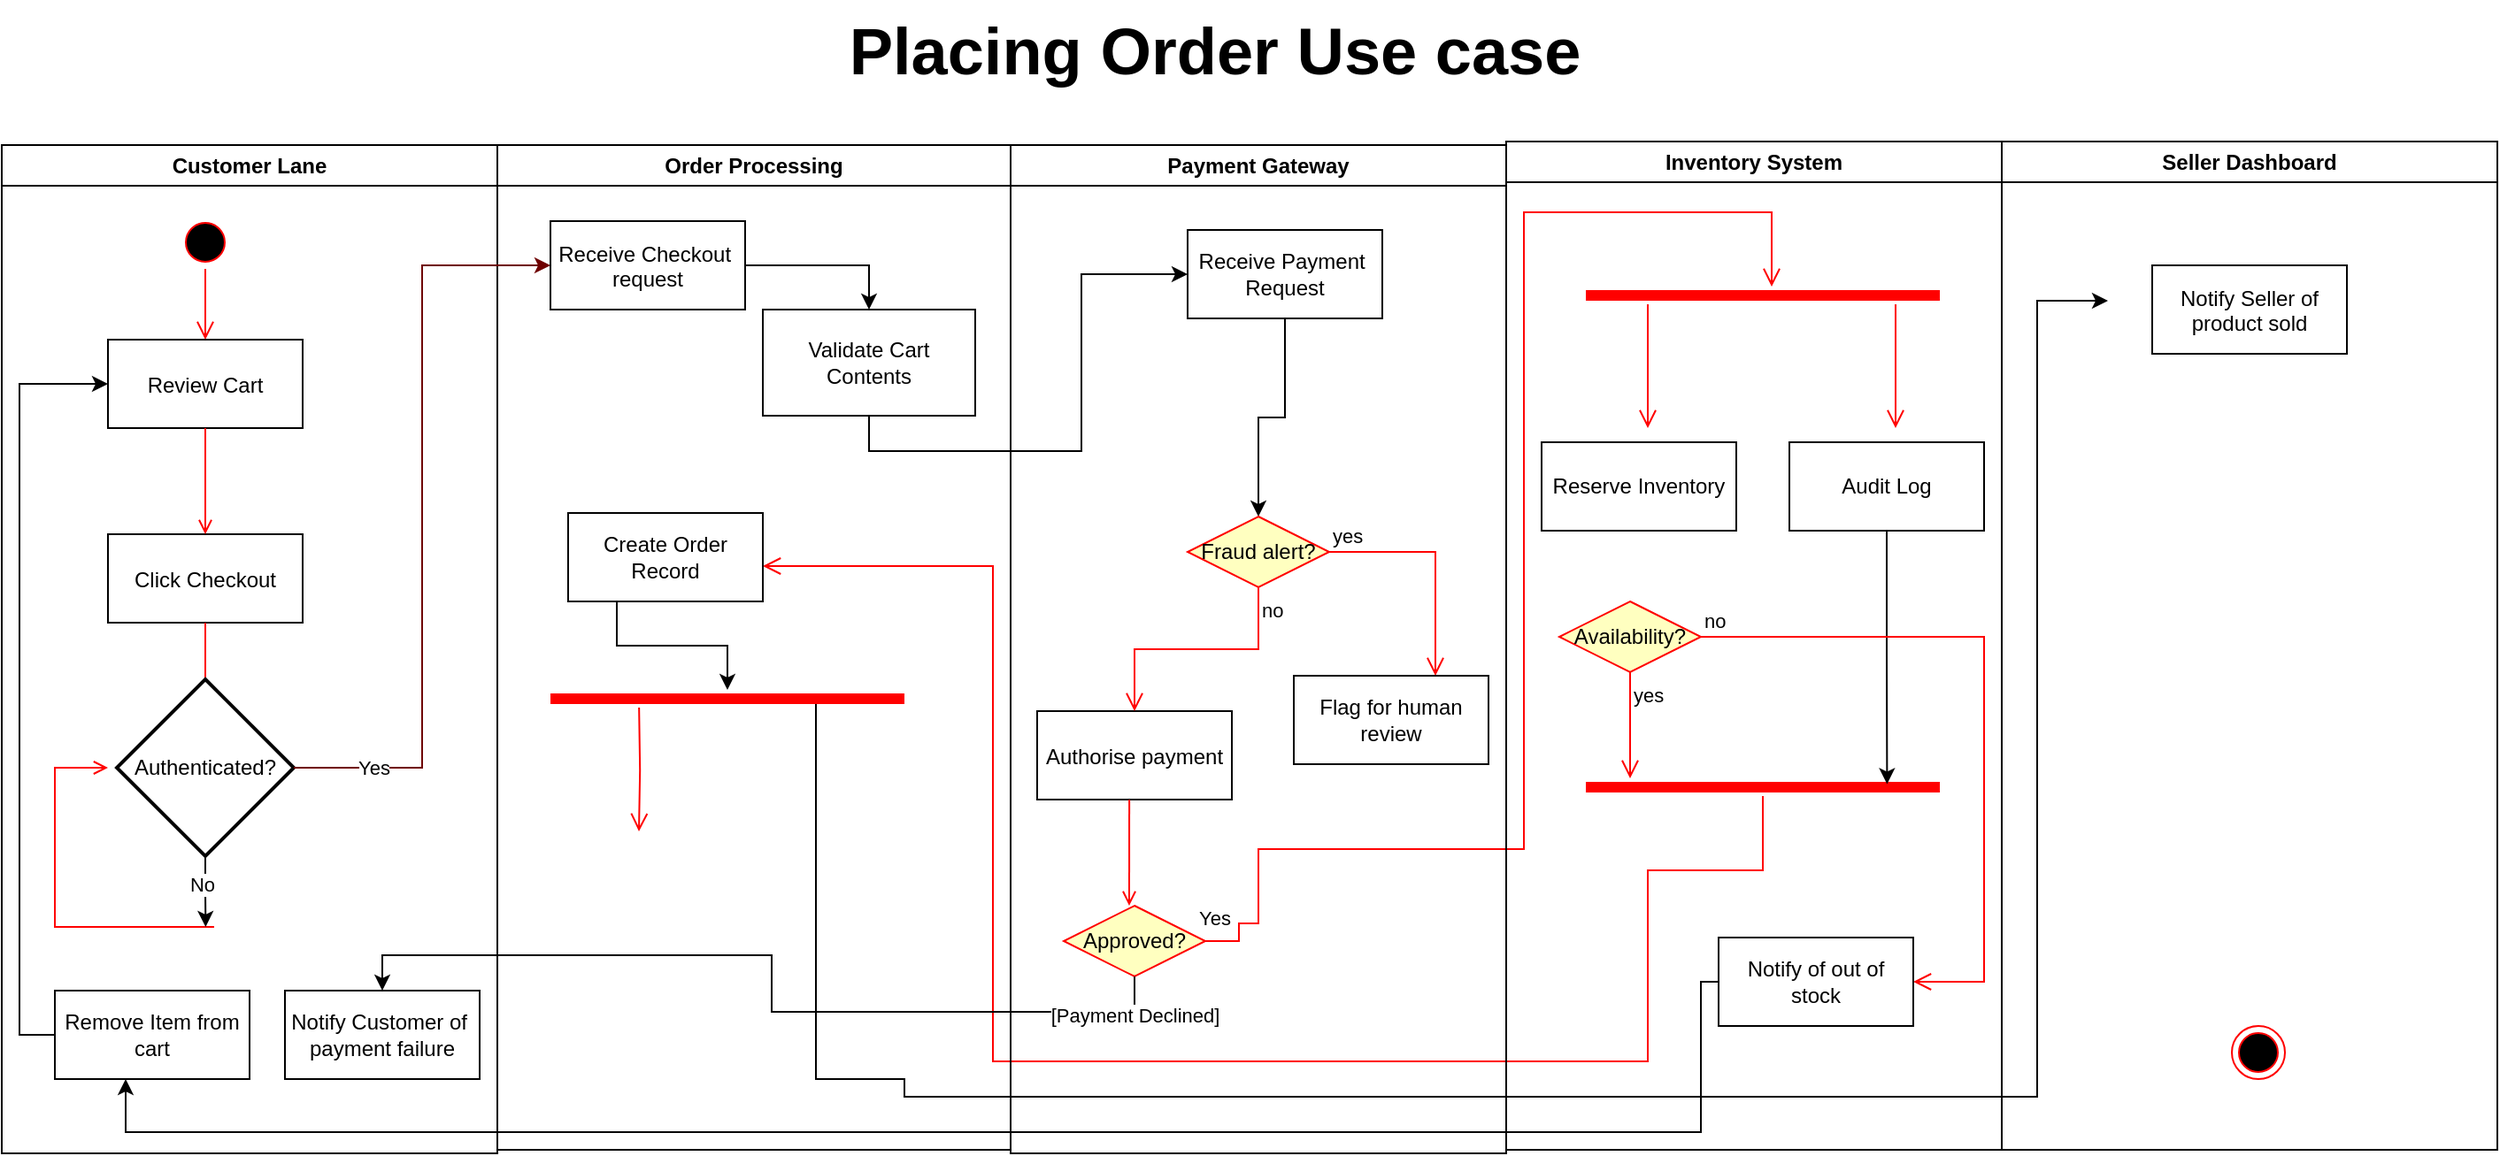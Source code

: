 <mxfile version="26.2.14">
  <diagram name="Page-1" id="e7e014a7-5840-1c2e-5031-d8a46d1fe8dd">
    <mxGraphModel dx="1455" dy="918" grid="1" gridSize="10" guides="1" tooltips="1" connect="1" arrows="1" fold="1" page="1" pageScale="1" pageWidth="1169" pageHeight="826" background="none" math="0" shadow="0">
      <root>
        <mxCell id="0" />
        <mxCell id="1" parent="0" />
        <mxCell id="2" value="Customer Lane" style="swimlane;whiteSpace=wrap" parent="1" vertex="1">
          <mxGeometry x="530" y="82" width="280" height="570" as="geometry" />
        </mxCell>
        <mxCell id="5" value="" style="ellipse;shape=startState;fillColor=#000000;strokeColor=#ff0000;" parent="2" vertex="1">
          <mxGeometry x="100" y="40" width="30" height="30" as="geometry" />
        </mxCell>
        <mxCell id="6" value="" style="edgeStyle=elbowEdgeStyle;elbow=horizontal;verticalAlign=bottom;endArrow=open;endSize=8;strokeColor=#FF0000;endFill=1;rounded=0" parent="2" source="5" target="7" edge="1">
          <mxGeometry x="100" y="40" as="geometry">
            <mxPoint x="115" y="110" as="targetPoint" />
          </mxGeometry>
        </mxCell>
        <mxCell id="7" value="Review Cart" style="" parent="2" vertex="1">
          <mxGeometry x="60" y="110" width="110" height="50" as="geometry" />
        </mxCell>
        <mxCell id="8" value="Click Checkout" style="" parent="2" vertex="1">
          <mxGeometry x="60" y="220" width="110" height="50" as="geometry" />
        </mxCell>
        <mxCell id="9" value="" style="endArrow=open;strokeColor=#FF0000;endFill=1;rounded=0" parent="2" source="7" target="8" edge="1">
          <mxGeometry relative="1" as="geometry" />
        </mxCell>
        <mxCell id="11" value="" style="endArrow=open;strokeColor=#FF0000;endFill=1;rounded=0" parent="2" source="8" edge="1">
          <mxGeometry relative="1" as="geometry">
            <mxPoint x="115.0" y="325" as="targetPoint" />
          </mxGeometry>
        </mxCell>
        <mxCell id="12" value="" style="edgeStyle=elbowEdgeStyle;elbow=horizontal;strokeColor=#FF0000;endArrow=open;endFill=1;rounded=0;" parent="2" edge="1">
          <mxGeometry width="100" height="100" relative="1" as="geometry">
            <mxPoint x="120" y="442" as="sourcePoint" />
            <mxPoint x="60" y="352" as="targetPoint" />
            <Array as="points">
              <mxPoint x="30" y="398" />
            </Array>
          </mxGeometry>
        </mxCell>
        <mxCell id="ocmlmnkPLiXoLDkhKhnW-62" style="edgeStyle=orthogonalEdgeStyle;rounded=0;orthogonalLoop=1;jettySize=auto;html=1;exitX=0.5;exitY=1;exitDx=0;exitDy=0;exitPerimeter=0;" parent="2" source="ocmlmnkPLiXoLDkhKhnW-50" edge="1">
          <mxGeometry relative="1" as="geometry">
            <mxPoint x="115.19" y="442" as="targetPoint" />
          </mxGeometry>
        </mxCell>
        <mxCell id="agEznNJqok29zz3Ys2b5-102" value="No" style="edgeLabel;html=1;align=center;verticalAlign=middle;resizable=0;points=[];" vertex="1" connectable="0" parent="ocmlmnkPLiXoLDkhKhnW-62">
          <mxGeometry x="-0.23" y="-2" relative="1" as="geometry">
            <mxPoint as="offset" />
          </mxGeometry>
        </mxCell>
        <mxCell id="ocmlmnkPLiXoLDkhKhnW-50" value="Authenticated?" style="strokeWidth=2;html=1;shape=mxgraph.flowchart.decision;whiteSpace=wrap;" parent="2" vertex="1">
          <mxGeometry x="65" y="302" width="100" height="100" as="geometry" />
        </mxCell>
        <mxCell id="agEznNJqok29zz3Ys2b5-103" style="edgeStyle=orthogonalEdgeStyle;rounded=0;orthogonalLoop=1;jettySize=auto;html=1;exitX=0;exitY=0.5;exitDx=0;exitDy=0;entryX=0;entryY=0.5;entryDx=0;entryDy=0;" edge="1" parent="2" source="agEznNJqok29zz3Ys2b5-100" target="7">
          <mxGeometry relative="1" as="geometry">
            <Array as="points">
              <mxPoint x="10" y="503" />
              <mxPoint x="10" y="135" />
            </Array>
          </mxGeometry>
        </mxCell>
        <mxCell id="agEznNJqok29zz3Ys2b5-100" value="Remove Item from cart" style="html=1;whiteSpace=wrap;" vertex="1" parent="2">
          <mxGeometry x="30" y="478" width="110" height="50" as="geometry" />
        </mxCell>
        <mxCell id="agEznNJqok29zz3Ys2b5-88" value="Notify Customer of&amp;nbsp;&lt;div&gt;payment failure&lt;/div&gt;" style="html=1;whiteSpace=wrap;" vertex="1" parent="2">
          <mxGeometry x="160" y="478" width="110" height="50" as="geometry" />
        </mxCell>
        <mxCell id="4" value="Inventory System" style="swimlane;whiteSpace=wrap" parent="1" vertex="1">
          <mxGeometry x="1380" y="80" width="280" height="570" as="geometry" />
        </mxCell>
        <mxCell id="agEznNJqok29zz3Ys2b5-51" value="Reserve Inventory" style="html=1;whiteSpace=wrap;" vertex="1" parent="4">
          <mxGeometry x="20" y="170" width="110" height="50" as="geometry" />
        </mxCell>
        <mxCell id="agEznNJqok29zz3Ys2b5-74" value="" style="shape=line;html=1;strokeWidth=6;strokeColor=#ff0000;" vertex="1" parent="4">
          <mxGeometry x="45" y="82" width="200" height="10" as="geometry" />
        </mxCell>
        <mxCell id="agEznNJqok29zz3Ys2b5-75" value="" style="edgeStyle=orthogonalEdgeStyle;html=1;verticalAlign=bottom;endArrow=open;endSize=8;strokeColor=#ff0000;rounded=0;" edge="1" parent="4">
          <mxGeometry relative="1" as="geometry">
            <mxPoint x="80" y="162" as="targetPoint" />
            <mxPoint x="80.0" y="92" as="sourcePoint" />
          </mxGeometry>
        </mxCell>
        <mxCell id="agEznNJqok29zz3Ys2b5-76" value="" style="edgeStyle=orthogonalEdgeStyle;html=1;verticalAlign=bottom;endArrow=open;endSize=8;strokeColor=#ff0000;rounded=0;" edge="1" parent="4">
          <mxGeometry relative="1" as="geometry">
            <mxPoint x="220" y="162" as="targetPoint" />
            <mxPoint x="220.0" y="92" as="sourcePoint" />
          </mxGeometry>
        </mxCell>
        <mxCell id="agEznNJqok29zz3Ys2b5-77" value="Audit Log" style="html=1;whiteSpace=wrap;" vertex="1" parent="4">
          <mxGeometry x="160" y="170" width="110" height="50" as="geometry" />
        </mxCell>
        <mxCell id="agEznNJqok29zz3Ys2b5-67" value="" style="edgeStyle=orthogonalEdgeStyle;html=1;align=left;verticalAlign=bottom;endArrow=open;endSize=8;strokeColor=#ff0000;rounded=0;" edge="1" parent="4" target="agEznNJqok29zz3Ys2b5-74">
          <mxGeometry x="-1" relative="1" as="geometry">
            <mxPoint x="150" y="50" as="targetPoint" />
            <mxPoint x="-180.0" y="452.0" as="sourcePoint" />
            <Array as="points">
              <mxPoint x="-151" y="452" />
              <mxPoint x="-151" y="442" />
              <mxPoint x="-140" y="442" />
              <mxPoint x="-140" y="400" />
              <mxPoint x="10" y="400" />
              <mxPoint x="10" y="40" />
              <mxPoint x="150" y="40" />
            </Array>
          </mxGeometry>
        </mxCell>
        <mxCell id="agEznNJqok29zz3Ys2b5-70" value="Yes" style="edgeLabel;html=1;align=center;verticalAlign=middle;resizable=0;points=[];" vertex="1" connectable="0" parent="agEznNJqok29zz3Ys2b5-67">
          <mxGeometry x="-0.217" y="1" relative="1" as="geometry">
            <mxPoint x="-174" y="104" as="offset" />
          </mxGeometry>
        </mxCell>
        <mxCell id="agEznNJqok29zz3Ys2b5-81" value="" style="shape=line;html=1;strokeWidth=6;strokeColor=#ff0000;" vertex="1" parent="4">
          <mxGeometry x="45" y="360" width="200" height="10" as="geometry" />
        </mxCell>
        <mxCell id="agEznNJqok29zz3Ys2b5-82" value="" style="edgeStyle=orthogonalEdgeStyle;html=1;verticalAlign=bottom;endArrow=open;endSize=8;strokeColor=#ff0000;rounded=0;" edge="1" source="agEznNJqok29zz3Ys2b5-81" parent="4">
          <mxGeometry relative="1" as="geometry">
            <mxPoint x="-420" y="240" as="targetPoint" />
            <Array as="points">
              <mxPoint x="145" y="412" />
              <mxPoint x="80" y="412" />
              <mxPoint x="80" y="520" />
              <mxPoint x="-290" y="520" />
              <mxPoint x="-290" y="240" />
            </Array>
          </mxGeometry>
        </mxCell>
        <mxCell id="agEznNJqok29zz3Ys2b5-84" style="edgeStyle=orthogonalEdgeStyle;rounded=0;orthogonalLoop=1;jettySize=auto;html=1;exitX=0.5;exitY=1;exitDx=0;exitDy=0;entryX=0.851;entryY=0.324;entryDx=0;entryDy=0;entryPerimeter=0;" edge="1" parent="4" source="agEznNJqok29zz3Ys2b5-77" target="agEznNJqok29zz3Ys2b5-81">
          <mxGeometry relative="1" as="geometry" />
        </mxCell>
        <mxCell id="agEznNJqok29zz3Ys2b5-93" value="Availability?" style="rhombus;whiteSpace=wrap;html=1;fontColor=#000000;fillColor=#ffffc0;strokeColor=#ff0000;" vertex="1" parent="4">
          <mxGeometry x="30" y="260" width="80" height="40" as="geometry" />
        </mxCell>
        <mxCell id="agEznNJqok29zz3Ys2b5-94" value="no" style="edgeStyle=orthogonalEdgeStyle;html=1;align=left;verticalAlign=bottom;endArrow=open;endSize=8;strokeColor=#ff0000;rounded=0;entryX=1;entryY=0.5;entryDx=0;entryDy=0;" edge="1" source="agEznNJqok29zz3Ys2b5-93" parent="4" target="agEznNJqok29zz3Ys2b5-98">
          <mxGeometry x="-1" relative="1" as="geometry">
            <mxPoint x="260" y="480" as="targetPoint" />
            <Array as="points">
              <mxPoint x="270" y="280" />
              <mxPoint x="270" y="475" />
            </Array>
          </mxGeometry>
        </mxCell>
        <mxCell id="agEznNJqok29zz3Ys2b5-95" value="yes" style="edgeStyle=orthogonalEdgeStyle;html=1;align=left;verticalAlign=top;endArrow=open;endSize=8;strokeColor=#ff0000;rounded=0;" edge="1" source="agEznNJqok29zz3Ys2b5-93" parent="4">
          <mxGeometry x="-1" relative="1" as="geometry">
            <mxPoint x="70" y="360" as="targetPoint" />
          </mxGeometry>
        </mxCell>
        <mxCell id="agEznNJqok29zz3Ys2b5-99" style="edgeStyle=orthogonalEdgeStyle;rounded=0;orthogonalLoop=1;jettySize=auto;html=1;exitX=0;exitY=0.5;exitDx=0;exitDy=0;" edge="1" parent="4" source="agEznNJqok29zz3Ys2b5-98">
          <mxGeometry relative="1" as="geometry">
            <mxPoint x="-780" y="530" as="targetPoint" />
            <Array as="points">
              <mxPoint x="110" y="475" />
              <mxPoint x="110" y="560" />
              <mxPoint x="-780" y="560" />
            </Array>
          </mxGeometry>
        </mxCell>
        <mxCell id="agEznNJqok29zz3Ys2b5-98" value="Notify of out of stock" style="html=1;whiteSpace=wrap;" vertex="1" parent="4">
          <mxGeometry x="120" y="450" width="110" height="50" as="geometry" />
        </mxCell>
        <mxCell id="ocmlmnkPLiXoLDkhKhnW-51" value="Order Processing" style="swimlane;whiteSpace=wrap;html=1;" parent="1" vertex="1">
          <mxGeometry x="810" y="82" width="290" height="568" as="geometry" />
        </mxCell>
        <mxCell id="ocmlmnkPLiXoLDkhKhnW-76" style="edgeStyle=orthogonalEdgeStyle;rounded=0;orthogonalLoop=1;jettySize=auto;html=1;exitX=1;exitY=0.5;exitDx=0;exitDy=0;entryX=0.5;entryY=0;entryDx=0;entryDy=0;" parent="ocmlmnkPLiXoLDkhKhnW-51" source="ocmlmnkPLiXoLDkhKhnW-58" target="ocmlmnkPLiXoLDkhKhnW-60" edge="1">
          <mxGeometry relative="1" as="geometry" />
        </mxCell>
        <mxCell id="ocmlmnkPLiXoLDkhKhnW-58" value="Receive Checkout &#xa;request" style="" parent="ocmlmnkPLiXoLDkhKhnW-51" vertex="1">
          <mxGeometry x="30" y="43" width="110" height="50" as="geometry" />
        </mxCell>
        <mxCell id="ocmlmnkPLiXoLDkhKhnW-60" value="Validate Cart Contents" style="whiteSpace=wrap;html=1;" parent="ocmlmnkPLiXoLDkhKhnW-51" vertex="1">
          <mxGeometry x="150" y="93" width="120" height="60" as="geometry" />
        </mxCell>
        <mxCell id="agEznNJqok29zz3Ys2b5-112" style="edgeStyle=orthogonalEdgeStyle;rounded=0;orthogonalLoop=1;jettySize=auto;html=1;exitX=0.25;exitY=1;exitDx=0;exitDy=0;" edge="1" parent="ocmlmnkPLiXoLDkhKhnW-51" source="agEznNJqok29zz3Ys2b5-73" target="agEznNJqok29zz3Ys2b5-110">
          <mxGeometry relative="1" as="geometry" />
        </mxCell>
        <mxCell id="agEznNJqok29zz3Ys2b5-73" value="Create Order&lt;div&gt;Record&lt;/div&gt;" style="html=1;whiteSpace=wrap;" vertex="1" parent="ocmlmnkPLiXoLDkhKhnW-51">
          <mxGeometry x="40" y="208" width="110" height="50" as="geometry" />
        </mxCell>
        <mxCell id="agEznNJqok29zz3Ys2b5-113" style="edgeStyle=orthogonalEdgeStyle;rounded=0;orthogonalLoop=1;jettySize=auto;html=1;exitX=0.75;exitY=0.5;exitDx=0;exitDy=0;exitPerimeter=0;" edge="1" parent="ocmlmnkPLiXoLDkhKhnW-51" source="agEznNJqok29zz3Ys2b5-110">
          <mxGeometry relative="1" as="geometry">
            <mxPoint x="910" y="88" as="targetPoint" />
            <Array as="points">
              <mxPoint x="180" y="528" />
              <mxPoint x="230" y="528" />
              <mxPoint x="230" y="538" />
              <mxPoint x="870" y="538" />
              <mxPoint x="870" y="88" />
            </Array>
          </mxGeometry>
        </mxCell>
        <mxCell id="agEznNJqok29zz3Ys2b5-110" value="" style="shape=line;html=1;strokeWidth=6;strokeColor=#ff0000;" vertex="1" parent="ocmlmnkPLiXoLDkhKhnW-51">
          <mxGeometry x="30" y="308" width="200" height="10" as="geometry" />
        </mxCell>
        <mxCell id="agEznNJqok29zz3Ys2b5-111" value="" style="edgeStyle=orthogonalEdgeStyle;html=1;verticalAlign=bottom;endArrow=open;endSize=8;strokeColor=#ff0000;rounded=0;" edge="1" parent="ocmlmnkPLiXoLDkhKhnW-51">
          <mxGeometry relative="1" as="geometry">
            <mxPoint x="80" y="388" as="targetPoint" />
            <mxPoint x="80.077" y="318" as="sourcePoint" />
          </mxGeometry>
        </mxCell>
        <mxCell id="ocmlmnkPLiXoLDkhKhnW-54" style="edgeStyle=orthogonalEdgeStyle;rounded=0;orthogonalLoop=1;jettySize=auto;html=1;fillColor=#a20025;strokeColor=#6F0000;entryX=0;entryY=0.5;entryDx=0;entryDy=0;" parent="1" source="ocmlmnkPLiXoLDkhKhnW-50" target="ocmlmnkPLiXoLDkhKhnW-58" edge="1">
          <mxGeometry relative="1" as="geometry">
            <mxPoint x="756" y="332" as="targetPoint" />
          </mxGeometry>
        </mxCell>
        <mxCell id="ocmlmnkPLiXoLDkhKhnW-59" value="Yes" style="edgeLabel;html=1;align=center;verticalAlign=middle;resizable=0;points=[];" parent="ocmlmnkPLiXoLDkhKhnW-54" vertex="1" connectable="0">
          <mxGeometry x="-0.891" y="-3" relative="1" as="geometry">
            <mxPoint x="21" y="-3" as="offset" />
          </mxGeometry>
        </mxCell>
        <mxCell id="TGFcMOlXtu1Z5XWhOxLF-43" value="Payment Gateway" style="swimlane;whiteSpace=wrap" parent="1" vertex="1">
          <mxGeometry x="1100" y="82" width="280" height="570" as="geometry" />
        </mxCell>
        <mxCell id="TGFcMOlXtu1Z5XWhOxLF-44" value="Authorise payment" style="" parent="TGFcMOlXtu1Z5XWhOxLF-43" vertex="1">
          <mxGeometry x="15" y="320" width="110" height="50" as="geometry" />
        </mxCell>
        <mxCell id="TGFcMOlXtu1Z5XWhOxLF-48" value="" style="endArrow=open;strokeColor=#FF0000;endFill=1;rounded=0" parent="TGFcMOlXtu1Z5XWhOxLF-43" edge="1">
          <mxGeometry relative="1" as="geometry">
            <mxPoint x="67.056" y="370" as="sourcePoint" />
            <mxPoint x="67" y="430" as="targetPoint" />
          </mxGeometry>
        </mxCell>
        <mxCell id="TGFcMOlXtu1Z5XWhOxLF-58" style="edgeStyle=orthogonalEdgeStyle;rounded=0;orthogonalLoop=1;jettySize=auto;html=1;exitX=0.5;exitY=1;exitDx=0;exitDy=0;entryX=0.5;entryY=0;entryDx=0;entryDy=0;" parent="TGFcMOlXtu1Z5XWhOxLF-43" source="TGFcMOlXtu1Z5XWhOxLF-51" target="TGFcMOlXtu1Z5XWhOxLF-55" edge="1">
          <mxGeometry relative="1" as="geometry" />
        </mxCell>
        <mxCell id="TGFcMOlXtu1Z5XWhOxLF-51" value="Receive Payment&amp;nbsp;&lt;div&gt;Request&lt;/div&gt;" style="html=1;whiteSpace=wrap;" parent="TGFcMOlXtu1Z5XWhOxLF-43" vertex="1">
          <mxGeometry x="100" y="48" width="110" height="50" as="geometry" />
        </mxCell>
        <mxCell id="TGFcMOlXtu1Z5XWhOxLF-55" value="Fraud alert?" style="rhombus;whiteSpace=wrap;html=1;fontColor=#000000;fillColor=#ffffc0;strokeColor=#ff0000;" parent="TGFcMOlXtu1Z5XWhOxLF-43" vertex="1">
          <mxGeometry x="100" y="210" width="80" height="40" as="geometry" />
        </mxCell>
        <mxCell id="TGFcMOlXtu1Z5XWhOxLF-56" value="yes" style="edgeStyle=orthogonalEdgeStyle;html=1;align=left;verticalAlign=bottom;endArrow=open;endSize=8;strokeColor=#ff0000;rounded=0;" parent="TGFcMOlXtu1Z5XWhOxLF-43" source="TGFcMOlXtu1Z5XWhOxLF-55" edge="1">
          <mxGeometry x="-1" relative="1" as="geometry">
            <mxPoint x="240" y="300" as="targetPoint" />
            <Array as="points">
              <mxPoint x="240" y="230" />
            </Array>
          </mxGeometry>
        </mxCell>
        <mxCell id="TGFcMOlXtu1Z5XWhOxLF-57" value="no" style="edgeStyle=orthogonalEdgeStyle;html=1;align=left;verticalAlign=top;endArrow=open;endSize=8;strokeColor=#ff0000;rounded=0;entryX=0.5;entryY=0;entryDx=0;entryDy=0;" parent="TGFcMOlXtu1Z5XWhOxLF-43" source="TGFcMOlXtu1Z5XWhOxLF-55" target="TGFcMOlXtu1Z5XWhOxLF-44" edge="1">
          <mxGeometry x="-1" relative="1" as="geometry">
            <mxPoint x="140" y="320" as="targetPoint" />
          </mxGeometry>
        </mxCell>
        <mxCell id="TGFcMOlXtu1Z5XWhOxLF-59" value="Flag for human review" style="html=1;whiteSpace=wrap;" parent="TGFcMOlXtu1Z5XWhOxLF-43" vertex="1">
          <mxGeometry x="160" y="300" width="110" height="50" as="geometry" />
        </mxCell>
        <mxCell id="TGFcMOlXtu1Z5XWhOxLF-62" value="Approved?" style="rhombus;whiteSpace=wrap;html=1;fontColor=#000000;fillColor=#ffffc0;strokeColor=#ff0000;" parent="TGFcMOlXtu1Z5XWhOxLF-43" vertex="1">
          <mxGeometry x="30" y="430" width="80" height="40" as="geometry" />
        </mxCell>
        <mxCell id="agEznNJqok29zz3Ys2b5-41" value="Seller Dashboard" style="swimlane;whiteSpace=wrap" vertex="1" parent="1">
          <mxGeometry x="1660" y="80" width="280" height="570" as="geometry" />
        </mxCell>
        <mxCell id="agEznNJqok29zz3Ys2b5-42" value="Notify Seller of&#xa;product sold" style="" vertex="1" parent="agEznNJqok29zz3Ys2b5-41">
          <mxGeometry x="85" y="70" width="110" height="50" as="geometry" />
        </mxCell>
        <mxCell id="agEznNJqok29zz3Ys2b5-45" value="" style="ellipse;shape=endState;fillColor=#000000;strokeColor=#ff0000" vertex="1" parent="agEznNJqok29zz3Ys2b5-41">
          <mxGeometry x="130" y="500" width="30" height="30" as="geometry" />
        </mxCell>
        <mxCell id="agEznNJqok29zz3Ys2b5-47" value="Placing Order Use case" style="text;html=1;align=center;verticalAlign=middle;resizable=0;points=[];autosize=1;strokeColor=none;fillColor=none;fontSize=37;fontStyle=1" vertex="1" parent="1">
          <mxGeometry x="1010" width="410" height="60" as="geometry" />
        </mxCell>
        <mxCell id="ocmlmnkPLiXoLDkhKhnW-65" style="edgeStyle=orthogonalEdgeStyle;rounded=0;orthogonalLoop=1;jettySize=auto;html=1;exitX=0.5;exitY=1;exitDx=0;exitDy=0;entryX=0;entryY=0.5;entryDx=0;entryDy=0;" parent="1" source="ocmlmnkPLiXoLDkhKhnW-60" target="TGFcMOlXtu1Z5XWhOxLF-51" edge="1">
          <mxGeometry relative="1" as="geometry">
            <mxPoint x="1225" y="147" as="targetPoint" />
          </mxGeometry>
        </mxCell>
        <mxCell id="agEznNJqok29zz3Ys2b5-87" style="edgeStyle=orthogonalEdgeStyle;rounded=0;orthogonalLoop=1;jettySize=auto;html=1;exitX=0.5;exitY=1;exitDx=0;exitDy=0;" edge="1" parent="1" source="TGFcMOlXtu1Z5XWhOxLF-62" target="agEznNJqok29zz3Ys2b5-88">
          <mxGeometry relative="1" as="geometry">
            <mxPoint x="720" y="580" as="targetPoint" />
          </mxGeometry>
        </mxCell>
        <mxCell id="agEznNJqok29zz3Ys2b5-89" value="[Payment Declined]" style="edgeLabel;html=1;align=center;verticalAlign=middle;resizable=0;points=[];" vertex="1" connectable="0" parent="agEznNJqok29zz3Ys2b5-87">
          <mxGeometry x="-0.919" y="2" relative="1" as="geometry">
            <mxPoint as="offset" />
          </mxGeometry>
        </mxCell>
      </root>
    </mxGraphModel>
  </diagram>
</mxfile>
